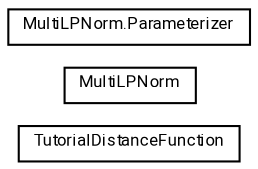 #!/usr/local/bin/dot
#
# Class diagram 
# Generated by UMLGraph version R5_7_2-60-g0e99a6 (http://www.spinellis.gr/umlgraph/)
#

digraph G {
	graph [fontnames="svg"]
	edge [fontname="Roboto",fontsize=7,labelfontname="Roboto",labelfontsize=7,color="black"];
	node [fontname="Roboto",fontcolor="black",fontsize=8,shape=plaintext,margin=0,width=0,height=0];
	nodesep=0.15;
	ranksep=0.25;
	rankdir=LR;
	// tutorial.distancefunction.TutorialDistanceFunction
	c808775 [label=<<table title="tutorial.distancefunction.TutorialDistanceFunction" border="0" cellborder="1" cellspacing="0" cellpadding="2" href="TutorialDistanceFunction.html" target="_parent">
		<tr><td><table border="0" cellspacing="0" cellpadding="1">
		<tr><td align="center" balign="center"> <font face="Roboto">TutorialDistanceFunction</font> </td></tr>
		</table></td></tr>
		</table>>, URL="TutorialDistanceFunction.html"];
	// tutorial.distancefunction.MultiLPNorm
	c808776 [label=<<table title="tutorial.distancefunction.MultiLPNorm" border="0" cellborder="1" cellspacing="0" cellpadding="2" href="MultiLPNorm.html" target="_parent">
		<tr><td><table border="0" cellspacing="0" cellpadding="1">
		<tr><td align="center" balign="center"> <font face="Roboto">MultiLPNorm</font> </td></tr>
		</table></td></tr>
		</table>>, URL="MultiLPNorm.html"];
	// tutorial.distancefunction.MultiLPNorm.Parameterizer
	c808777 [label=<<table title="tutorial.distancefunction.MultiLPNorm.Parameterizer" border="0" cellborder="1" cellspacing="0" cellpadding="2" href="MultiLPNorm.Parameterizer.html" target="_parent">
		<tr><td><table border="0" cellspacing="0" cellpadding="1">
		<tr><td align="center" balign="center"> <font face="Roboto">MultiLPNorm.Parameterizer</font> </td></tr>
		</table></td></tr>
		</table>>, URL="MultiLPNorm.Parameterizer.html"];
}


